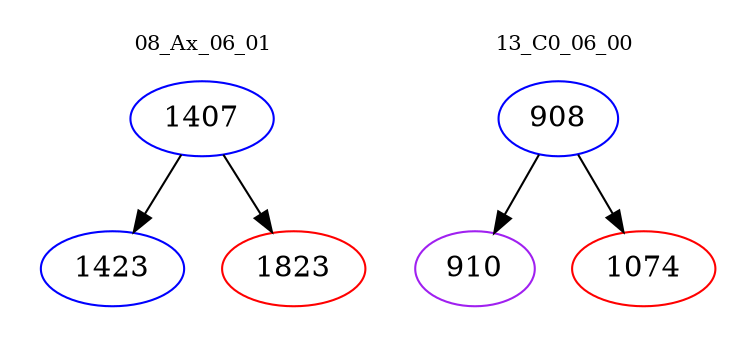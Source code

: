 digraph{
subgraph cluster_0 {
color = white
label = "08_Ax_06_01";
fontsize=10;
T0_1407 [label="1407", color="blue"]
T0_1407 -> T0_1423 [color="black"]
T0_1423 [label="1423", color="blue"]
T0_1407 -> T0_1823 [color="black"]
T0_1823 [label="1823", color="red"]
}
subgraph cluster_1 {
color = white
label = "13_C0_06_00";
fontsize=10;
T1_908 [label="908", color="blue"]
T1_908 -> T1_910 [color="black"]
T1_910 [label="910", color="purple"]
T1_908 -> T1_1074 [color="black"]
T1_1074 [label="1074", color="red"]
}
}
